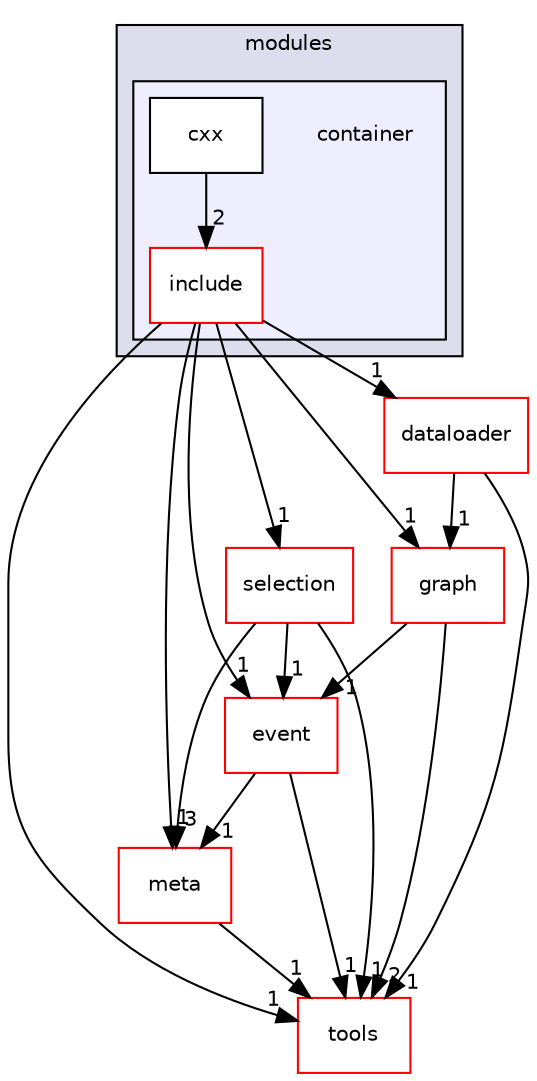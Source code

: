 digraph "container" {
  compound=true
  node [ fontsize="10", fontname="Helvetica"];
  edge [ labelfontsize="10", labelfontname="Helvetica"];
  subgraph clusterdir_ee3c23494b4011e6a628e4900ef262df {
    graph [ bgcolor="#ddddee", pencolor="black", label="modules" fontname="Helvetica", fontsize="10", URL="dir_ee3c23494b4011e6a628e4900ef262df.html"]
  subgraph clusterdir_ed04fa5e107bc41b17a4bc8d6afe9f11 {
    graph [ bgcolor="#eeeeff", pencolor="black", label="" URL="dir_ed04fa5e107bc41b17a4bc8d6afe9f11.html"];
    dir_ed04fa5e107bc41b17a4bc8d6afe9f11 [shape=plaintext label="container"];
    dir_33d5634ead668b4e57c6e74f5eed7a94 [shape=box label="cxx" color="black" fillcolor="white" style="filled" URL="dir_33d5634ead668b4e57c6e74f5eed7a94.html"];
    dir_f070df36ed04de6728e43bcf2cf52dfe [shape=box label="include" color="red" fillcolor="white" style="filled" URL="dir_f070df36ed04de6728e43bcf2cf52dfe.html"];
  }
  }
  dir_7e7898fd82fc7805c9d39fdbc62120b9 [shape=box label="meta" fillcolor="white" style="filled" color="red" URL="dir_7e7898fd82fc7805c9d39fdbc62120b9.html"];
  dir_4969ff72e1fed5b4b8966b48bec3d706 [shape=box label="graph" fillcolor="white" style="filled" color="red" URL="dir_4969ff72e1fed5b4b8966b48bec3d706.html"];
  dir_fb91096735c52f3a453d1a3e67025085 [shape=box label="event" fillcolor="white" style="filled" color="red" URL="dir_fb91096735c52f3a453d1a3e67025085.html"];
  dir_01cd01df262b9d391c5521e9294e448f [shape=box label="dataloader" fillcolor="white" style="filled" color="red" URL="dir_01cd01df262b9d391c5521e9294e448f.html"];
  dir_c49883265e919209ca31c480d01c9221 [shape=box label="selection" fillcolor="white" style="filled" color="red" URL="dir_c49883265e919209ca31c480d01c9221.html"];
  dir_f0fdfbf866f75abaaae77c9c053e2c4e [shape=box label="tools" fillcolor="white" style="filled" color="red" URL="dir_f0fdfbf866f75abaaae77c9c053e2c4e.html"];
  dir_7e7898fd82fc7805c9d39fdbc62120b9->dir_f0fdfbf866f75abaaae77c9c053e2c4e [headlabel="1", labeldistance=1.5 headhref="dir_000157_000142.html"];
  dir_4969ff72e1fed5b4b8966b48bec3d706->dir_fb91096735c52f3a453d1a3e67025085 [headlabel="1", labeldistance=1.5 headhref="dir_000130_000116.html"];
  dir_4969ff72e1fed5b4b8966b48bec3d706->dir_f0fdfbf866f75abaaae77c9c053e2c4e [headlabel="2", labeldistance=1.5 headhref="dir_000130_000142.html"];
  dir_f070df36ed04de6728e43bcf2cf52dfe->dir_7e7898fd82fc7805c9d39fdbc62120b9 [headlabel="1", labeldistance=1.5 headhref="dir_000094_000157.html"];
  dir_f070df36ed04de6728e43bcf2cf52dfe->dir_4969ff72e1fed5b4b8966b48bec3d706 [headlabel="1", labeldistance=1.5 headhref="dir_000094_000130.html"];
  dir_f070df36ed04de6728e43bcf2cf52dfe->dir_fb91096735c52f3a453d1a3e67025085 [headlabel="1", labeldistance=1.5 headhref="dir_000094_000116.html"];
  dir_f070df36ed04de6728e43bcf2cf52dfe->dir_01cd01df262b9d391c5521e9294e448f [headlabel="1", labeldistance=1.5 headhref="dir_000094_000088.html"];
  dir_f070df36ed04de6728e43bcf2cf52dfe->dir_c49883265e919209ca31c480d01c9221 [headlabel="1", labeldistance=1.5 headhref="dir_000094_000194.html"];
  dir_f070df36ed04de6728e43bcf2cf52dfe->dir_f0fdfbf866f75abaaae77c9c053e2c4e [headlabel="1", labeldistance=1.5 headhref="dir_000094_000142.html"];
  dir_fb91096735c52f3a453d1a3e67025085->dir_7e7898fd82fc7805c9d39fdbc62120b9 [headlabel="1", labeldistance=1.5 headhref="dir_000116_000157.html"];
  dir_fb91096735c52f3a453d1a3e67025085->dir_f0fdfbf866f75abaaae77c9c053e2c4e [headlabel="1", labeldistance=1.5 headhref="dir_000116_000142.html"];
  dir_01cd01df262b9d391c5521e9294e448f->dir_4969ff72e1fed5b4b8966b48bec3d706 [headlabel="1", labeldistance=1.5 headhref="dir_000088_000130.html"];
  dir_01cd01df262b9d391c5521e9294e448f->dir_f0fdfbf866f75abaaae77c9c053e2c4e [headlabel="1", labeldistance=1.5 headhref="dir_000088_000142.html"];
  dir_c49883265e919209ca31c480d01c9221->dir_7e7898fd82fc7805c9d39fdbc62120b9 [headlabel="3", labeldistance=1.5 headhref="dir_000194_000157.html"];
  dir_c49883265e919209ca31c480d01c9221->dir_fb91096735c52f3a453d1a3e67025085 [headlabel="1", labeldistance=1.5 headhref="dir_000194_000116.html"];
  dir_c49883265e919209ca31c480d01c9221->dir_f0fdfbf866f75abaaae77c9c053e2c4e [headlabel="1", labeldistance=1.5 headhref="dir_000194_000142.html"];
  dir_33d5634ead668b4e57c6e74f5eed7a94->dir_f070df36ed04de6728e43bcf2cf52dfe [headlabel="2", labeldistance=1.5 headhref="dir_000093_000094.html"];
}
